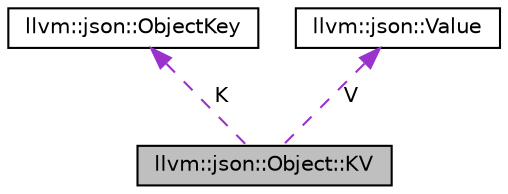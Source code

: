 digraph "llvm::json::Object::KV"
{
 // LATEX_PDF_SIZE
  bgcolor="transparent";
  edge [fontname="Helvetica",fontsize="10",labelfontname="Helvetica",labelfontsize="10"];
  node [fontname="Helvetica",fontsize="10",shape="box"];
  Node1 [label="llvm::json::Object::KV",height=0.2,width=0.4,color="black", fillcolor="grey75", style="filled", fontcolor="black",tooltip=" "];
  Node2 -> Node1 [dir="back",color="darkorchid3",fontsize="10",style="dashed",label=" K" ,fontname="Helvetica"];
  Node2 [label="llvm::json::ObjectKey",height=0.2,width=0.4,color="black",URL="$classllvm_1_1json_1_1ObjectKey.html",tooltip="ObjectKey is a used to capture keys in Object."];
  Node3 -> Node1 [dir="back",color="darkorchid3",fontsize="10",style="dashed",label=" V" ,fontname="Helvetica"];
  Node3 [label="llvm::json::Value",height=0.2,width=0.4,color="black",URL="$classllvm_1_1json_1_1Value.html",tooltip="A Value is an JSON value of unknown type."];
}
